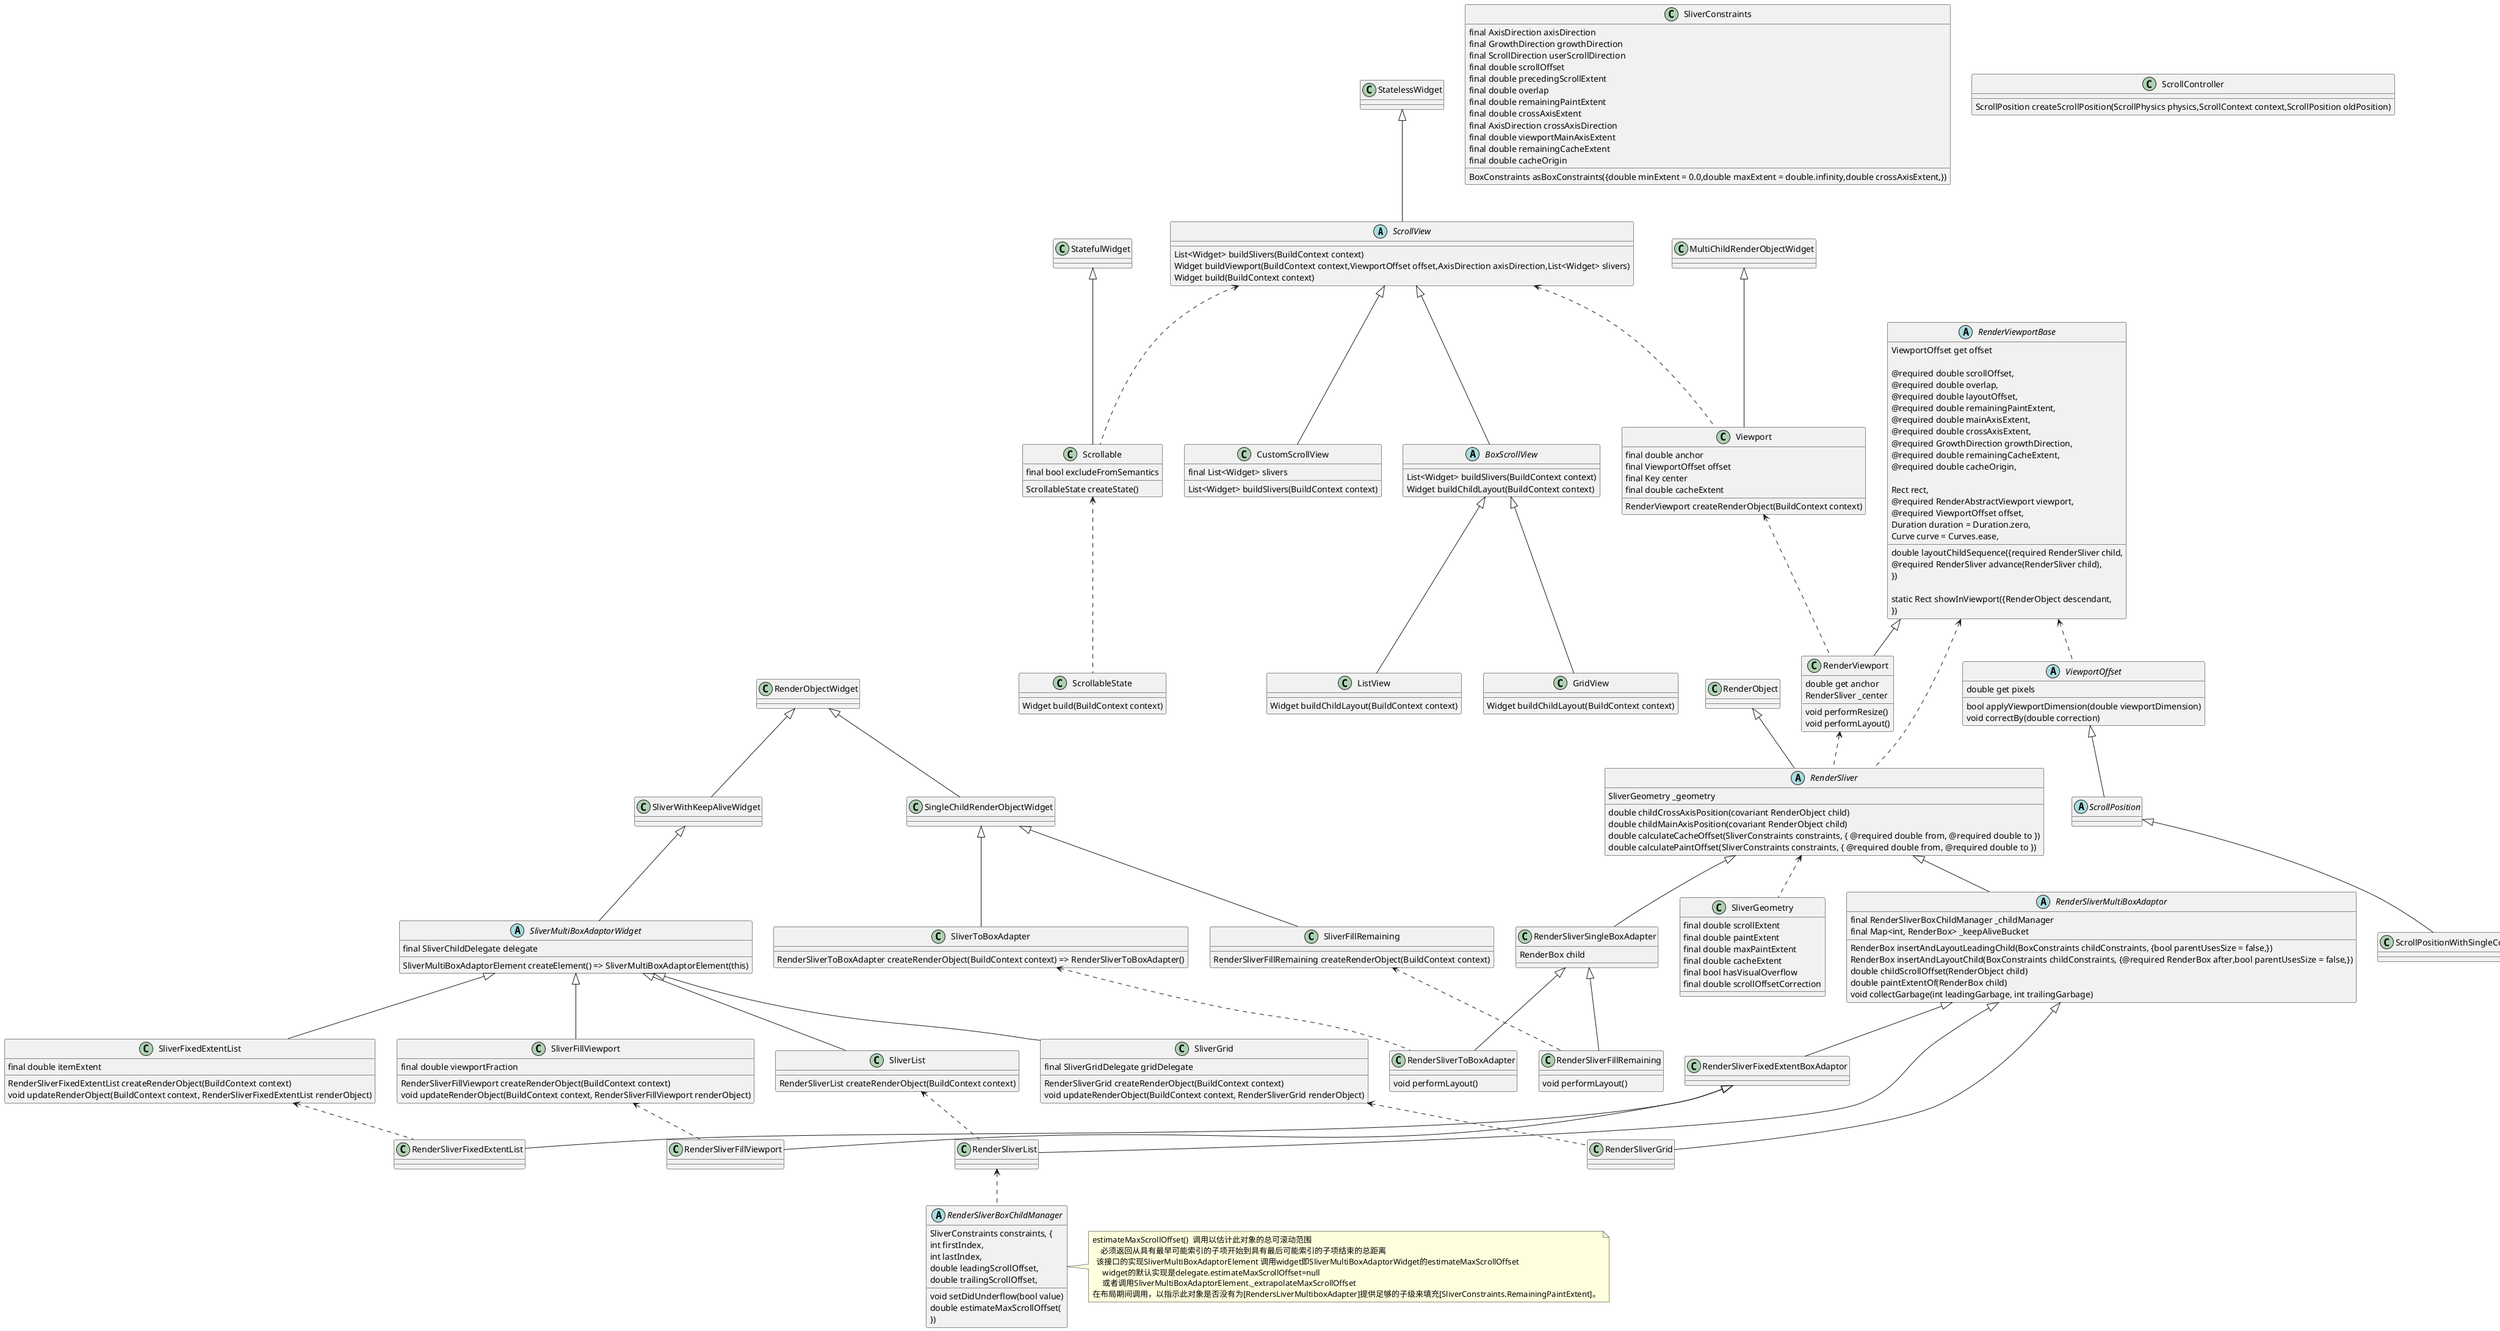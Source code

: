 @startuml

abstract class ScrollView{
  List<Widget> buildSlivers(BuildContext context)
  Widget buildViewport(BuildContext context,ViewportOffset offset,AxisDirection axisDirection,List<Widget> slivers)
  Widget build(BuildContext context)
}
'note right of ScrollView{
'  定义：滚动的widget
'  可滚动widget由三部分组成:
'    1 一个[Scrollable]widget，用于监听各种用户手势和实现滚动的交互设计
'    2 一个视口窗口widget，例如[Viewport]或[ShrinkWrappingViewport]通过仅显示滚动视图中widget的部分来实现滚动的视觉设计
'    3 一个或多个slivers，它们是可以组成创建各种滚动效果，例如列表，网格和扩展标题的widget
'  [ScrollView]通过创建[Scrollable]和视口并推迟到其子类来创建slivers来帮助编排这些片段
'  要控制滚动视图的初始滚动偏移，请提供设置了[ScrollController.initialScrollOffset]属性的[controller]
'
'  buildSlivers 构建要放置在视口内的窗口widget列表,子类应重写此方法以构建视口内部的slivers
'  buildSlivers 构建视口 子类可以重写此方法以更改视口的构建方式。如果[shrinkWrap]为true，则默认实现使用[ShrinkWrappingViewport]，否则使用常规[Viewport]
'
'  build 重写方法，将通过buildSlivers从子类获取的widget列表，通过buildSlivers构建的viewport和Scrollable这
'        三者组装到一起
'}

abstract class BoxScrollView{
  List<Widget> buildSlivers(BuildContext context)
  Widget buildChildLayout(BuildContext context)
}
'note left of BoxScrollView{
'  定义：使用单个子布局模型的[ScrollView]
'  buildSlivers: 重写ScrollView的方法，将从buildChildLayout获取的widget包裹在SliverPadding中，将其作为list返回
'  buildChildLayout :子类应重写此方法以构建布局模型 获取子类构建的widget
'}

class CustomScrollView{
   final List<Widget> slivers
   List<Widget> buildSlivers(BuildContext context)
}
'note right of CustomScrollView{
'  定义：使用slivers创建自定义滚动效果的[ScrollView]
'  [CustomScrollView]允许您直接提供[slivers]以创建各种滚动效果，例如列表，网格和扩展标题.例如，创建一个滚动视图，其中包含一个展开的app bar，
'  后跟一个列表和网格，使用三个slivers列表：[SliverAppBar]，[SliverList]，和[SliverGrid]
'
'
'   CustomScrollView必须接受       viewport 在CustomScrollView的父类ScrollView中
'  [Widget]中的[slivers]必须生成[RenderSliv​​er]对象，Viewport的createRenderObject为RenderViewport，而RenderViewport的父类RenderViewportBase
'      接受一个RenderSliver范型

'  要控制滚动视图的初始滚动偏移，请提供设置了[ScrollController.initialScrollOffset]属性的[controller]
'  [CustomScrollView]可以允许滚动状态更改时Talkback / VoiceOver通知用户。例如，在Android上公告可能被解读为“显示第1项至23项中的第10项”
'     生产这个公告，滚动视图需要三条信息：
'        1 第一个可见的子的索引index
'        2 孩子总数
'        3 可见孩子的总数
'  最后一个值可以由框架精确计算，但是前两个必须提供。大多数更高级别的可滚动widget自动提供此信息.例如，[ListView]为每个子widget自动提供
'    具有语义索引设并设置语义子级列表的长度
'  要确定可见索引，滚动视图需要一种方式关联每个可滚动item和一个语义索引index生成的语义。这个可以通过将子窗口小部件包装在[IndexedSemantics]中来完成
'  此语义索引不一定与可滚动widget的索引相同.因为某些小部件可能无法提供语义信息.考虑一个[new ListView.separated（）]：每个其他小部件都是
'  没有语义信息的分隔符.在这种情况下，只有奇数编号widget有一个语义索引（等于索引〜/ 2）.而且，此示例中的子项总数将是widgets数量的一半.
'    （[new ListView.separated（）]构造函数自动处理此问题.这仅用于此处作为示例
'  可见子项的总数可以通过构造函数参数`semanticChildCount`提供，这应该始终与[IndexedSemantics]中包含的小部件数相同
'
'  buildSlivers 重写方法，将slivers返回
'}

class ListView{
   Widget buildChildLayout(BuildContext context)
}

'note left of ListView{
'  buildChildLayout方法重写，如果子在滚动方向宽度itemExtent确定，返回SliverFixedExtentList，不确定则返回SliverList。这两者都是接受
'    SliverChildDelegate作为参数，至此将普通widget转换为sliver系列
'}

class GridView {
   Widget buildChildLayout(BuildContext context)
}
'note right of GridView{
'   重写buildChildLayout方法将SliverGridDelegate和SliverChildDelegate包装进SliverGrid返回
'}

class Scrollable{
  final bool excludeFromSemantics
  ScrollableState createState()
}

'note left of Scrollable{
'  定义：滚动的的widget
'  excludeFromSemantics  此[Scrollable]引入的滚动操作是否在语义树中公开,带溢出的文本字段通常是可滚动的，以确保用户可以到达输入文本的开头结尾.
'     但是，这些滚动操作通常不会暴露给语义层
'}

class ScrollableState{
   Widget build(BuildContext context)
}
'note left of ScrollableState{
'   build 重写方法，excludeFromSemantics为false，创建_ScrollSemantics，为true,创建_ScrollableScope。最后将结果通过ScrollBehavior的
'      buildViewportChrome创建widget
'
'       _ScrollableScope负责ScrollPosition的通知，RawGestureDetector负责手势，滚动通知
'}

class Viewport{
   final double anchor
   final ViewportOffset offset
   final Key center
   final double cacheExtent
   RenderViewport createRenderObject(BuildContext context)
}


'note right of Viewport{
'  定义： 内部更大的widget
'  [Viewport]是滚动机械的视觉主力。它根据其自身的维度和给定的[offset]显示一个children的子集。随着偏移量的变化，可以通过视口看到不同的孩子
'  [Viewport]主持一个双向的条子列表，锚定在位于零滚动偏移处的[center]sliver,中心小部件是根据[anchor]属性显示在视口中
'  子列表中早于[center]的sliver以反向[axisDirection]从[center]开始的逆序显示，例如，如果[axisDirection]是[AxisDirection.down]，
'   那么在center之前的第一个sliver位于[center]上方。子列表比[center]后来的条子,按顺序放在[axisDirection]中。例如，在前面的场景中，
'   [center]之后的第一个条子是位于[中心]下方
'  [视口]不能直接包含盒子类型的child。相反，使用[SliverList]，[SliverFixedExtentList]，[SliverGrid]或者 [SliverToBoxAdapter]
'
'  anchor 零滚动偏移的相对位置,例如，如果[anchor]为0.5且[axisDirection]为[AxisDirection.down]或[AxisDirection.up]，
'      则零滚动偏移量在视口中垂直居中.如果[anchor]为1.0，并且[axisDirection]为[AxisDirection.right]，则零滚动偏移为视口左边缘
'  offset 视口内的哪部分内容应该是可见的.[ViewportOffset.pixels]值确定视口用于选择要显示其内容的哪个部分的滚动偏移量.当用户滚动视口时，
'     此值会更改，这会更改显示的内容.通常是[ScrollPosition]
'  center [GrowthDirection.forward]增长方向的第一个孩子.[center]必须是ViewPort的child的key
'  cacheExtent 预加载？？ 在RenderViewportBase中有解释，视口在可见区域之前和之后有一个区域，用于缓存在用户滚动时即将变为可见的项目。落在此缓存区域中
'     的项目即使它们在屏幕上不是（还）可见，也会被布局。[cacheExtent]描述缓存区域在视口前端之前和后端之后延伸的像素数。
'     视口将尝试覆盖children的总范围是 前端前的[cacheExtent]+主轴的范围+后端后的[cacheExtent]
'     缓存区域还用于在iOS上实现隐式可访问性滚动，当辅助功能焦点从可见的视口中的项移动到缓存区中的不可见项时，框架将使用（隐式）滚动操作
'        将该项目带入视图
'}

class RenderViewport{
   double get anchor
   RenderSliver _center
   void performResize()
   void performLayout()
}
'note right of RenderViewport{
' 内部较大的渲染对象
' [RenderViewport]是滚动机械的视觉主力,它根据自己的维度和给出的[偏移]显示一个子项的子集，随着偏移量的变化，可以在视口中看到不同的孩子
' [RenderViewport]托管一个双向的条子列表，锚定在一个[center] sliver，位于零滚动偏移处。中心widget根据[anchor]属性显示在视口中
'      显示子列表中早于[中心]的条带从[center]开始反向[axisDirection]的逆序展示
' [RenderViewport]不能直接包含[RenderBox]子项。相反，使用 [RenderSliv​​erList]，[RenderSliv​​erFixedExtentList]，[RenderSliv​​erGrid]或
' [RenderSliv​​erToBoxAdapter]
'
'    performResize()  将viewport大小给Viewportoffset
'    performLayout   _attemptLayout->layoutChildSequence 返回correction->offset.correctBy(correction)
'                   通过offset确定整页的滚动偏移
'
'     anchor 零滚动偏移的相对位置   例如，如果[Anchor]为0.5，[AxisDirection]为[AxisDirection.Down]或[AxisDirection.Up]，
'        则零滚动偏移在视口中垂直居中。如果[Anchor]为1.0，[AxisDirection]为[AxisDirection.Right]，则零滚动偏移位于视口的左边缘
'     _center  成长方向的第一个孩子   当[offset.pixels]为“0”时，将位于[Anchor]定义位置的子项。
'         在[center]之后的子项将被放置在相对于[center]的[axisdirection]中。在[center]之前的子项将被放置在相对于[center]的[axisdirection]的相反位置。
'        [center]必须是vieport的子级
'}

abstract class RenderViewportBase{
   ViewportOffset get offset

   double layoutChildSequence({required RenderSliver child,
       @required double scrollOffset,
       @required double overlap,
       @required double layoutOffset,
       @required double remainingPaintExtent,
       @required double mainAxisExtent,
       @required double crossAxisExtent,
       @required GrowthDirection growthDirection,
       @required RenderSliver advance(RenderSliver child),
       @required double remainingCacheExtent,
       @required double cacheOrigin,
     })

   static Rect showInViewport({RenderObject descendant,
       Rect rect,
       @required RenderAbstractViewport viewport,
       @required ViewportOffset offset,
       Duration duration = Duration.zero,
       Curve curve = Curves.ease,
     })
}
'note right of RenderViewportBase{
'  内部较大的渲染对象的基类
'  此render object为的[RenderBox]中持有[RenderSliv​​er]的render对象提供共享代码
'  视口建立一个[axisDirection]，它定位了条子的坐标系，即基于滚动偏移而不是笛卡尔坐标
'  视口还会侦听[offset]，它决定了[SliverConstraints.scrollOffset]输入到条子布局协议
'  子类通常覆盖[performLayout]并调用[layoutChildSequence]，也许多次
'
'  layoutChildSequence() 决定viewport中children的大小和位置，此函数是子类中“performlayout”实现的主力。
'     布局以“child”开头，根据“advance”回调继续，并在“advance”返回空值时停止
'     返回遇到的第一个非零[Slivergometry.ScrollOffsetCorrection]，如果有的话。否则返回0.0。典型的调用者将重复调用此函数，直到它返回0.0
'
'     最终调用RenderSliver的layout进行布局
'
'   offset 视口中的内容的哪个部分应该可见 [viewport offset.pixels]值决定了视窗用来选择要显示的内容部分的滚动偏移量。
'      当用户滚动视区时，此值将更改，这将更改显示的内容。
'
'    showInViewport
'    //           scrollOffset
'        //                       0 +---------+
'        //                         |         |
'        //                       _ |         |
'        //    viewport position |  |         |
'        // with `descendant` at |  |         | _
'        //        trailing edge |_ | xxxxxxx |  | viewport position
'        //                         |         |  | with `descendant` at
'        //                         |         | _| leading edge
'        //                         |         |
'        //                     800 +---------+
'        //
'        // `trailingEdgeOffset`: Distance from scrollOffset 0 to the start of the
'        //                       viewport on the left in image above.
'        // `leadingEdgeOffset`: Distance from scrollOffset 0 to the start of the
'        //                      viewport on the right in image above.
'        //
'        // The viewport position on the left is achieved by setting `offset.pixels`
'        // to `trailingEdgeOffset`, the one on the right by setting it to
'        // `leadingEdgeOffset`.
''
'
'         布局顺序 SliverConstraints.scrollOffset  cacheOrigin1  viewport  cacheOrigin2  其他
'         scrollOffset = constraints.scrollOffset + constraints.cacheOrigin
'         constraints.remainingCacheExtent=viewport+cacheOrigin2
'         targetEndScrollOffset = scrollOffset + remainingExtent
'}

class SliverConstraints{
   final AxisDirection axisDirection
   final GrowthDirection growthDirection
   final ScrollDirection userScrollDirection
   final double scrollOffset
   final double precedingScrollExtent
   final double overlap
   final double remainingPaintExtent
   final double crossAxisExtent
   final AxisDirection crossAxisDirection
   final double viewportMainAxisExtent
   final double remainingCacheExtent
   final double cacheOrigin
   BoxConstraints asBoxConstraints({double minExtent = 0.0,double maxExtent = double.infinity,double crossAxisExtent,})
}

'note right of SliverConstraints{
'   overlap 在[AxisDirection]中，从对应于[ScrollOffset]的像素被绘制到第一个尚未被先前的条绘制的像素的像素数。
'      例如，如果前一条切片的[Slivergometry.Paintextent]为100.0像素，而[Slivergometry.Layoutextent]仅为50.0像素，
'      则此切片的[Overlap]将为50.0。
'      这通常被忽略，除非银条本身将被固定或浮动，并且希望避免在前一条银条下这样做。
'    remainingPaintExtent 小条应该考虑提供的内容像素数（提供的像素数比这多是低效的）
'        提供的实际像素数应在[rendersliver.geometry]中指定为[slivergometry.paintextent]。
'        该值可能是无限的，例如，如果viewport是无约束[rendershrinkwrappingviewport]
'        该值可能为0.0，例如，如果从向下垂直视口的底部滚动条
'         (剩余要绘制的大小，为0不用绘制此时已不可见)
'
'     remainingCacheExtent  描述从[CacheOrigin]开始，小条应该提供多少内容。
'           并非[RemainingCacheExtent]中的所有内容都可见，因为其中一些内容可能会落在视区的缓存区域中
'           每个小片段都应该开始在[CacheOrigin]布局内容，并尽量提供[RemainingCacheExtent]允许的内容
'           [RemainingCacheExtent]总是大于或等于[remainingPaintExtent]。位于[RemainingCacheExtent]中但位于[RemainingPaintExtent]外部的内容当前在视口中不可见。

'   crossAxisExtent  交叉轴上的像素数  对于垂直列表，这是条的宽度。
'    viewportMainAxisExtent  viewport在主轴上可以显示的像素数   对于垂直列表，这是视口的高度
'    cacheOrigin  缓存区域相对于[ScrollOffset]开始的位置
'
'     scrollOffset  在这个条子的坐标系中，当[GrowthDirection]是[GrowthDirection.Forward]时，
'        对应于这个条子在[AxisDirection]中最早可见部分的滚动偏移；当[GrowthDirection]是[GrowthDirection.Reverse]时，
'          对应于相反的[AxisDirection]方向的滚动偏移
'        例如，如果[AxisDirection]是[AxisDirection.Down]，而[GrowthDirection]是[GrowthDirection.Forward]，
'          则Scroll Offset是条带顶部滚动过视区顶部的量
'        此值通常用于计算是否仍应通过[SliVergeometry.Paintextent]和[SliVergeometry.Layoutextent]将此条线突出到视口中，
'           并考虑条子的起点在视口的起点之上的距离
'        对于顶部不超过视区顶部的切片，当[AxisDirection]为[AxisDirection.Down]且[GrowthDirection]为[GrowthDirection.Forward]时，
'           [ScrollOffset]为“0”。具有[ScrollOffset]`0'的片段集包括位于视口底部以下的所有片段。
'        [sliverconstraints.remainingpaintextent]通常用于完成计算滚动出的片段是否仍应部分从视图底部“凸出”的相同目标
'        这是否对应于棉条内容物的开始或结束取决于[生长方向]。

'   asBoxConstraints  返回[boxConstraints]以反映条带约束。对于具有[renderbox]子级的切片非常有用
'       “minextent”和“maxtent”用作主轴中的约束。如果非空，则将给定的“crossAxisExtent”用作十字轴中的紧约束。
'         否则，此对象的[CrossAxisExtent]将用作交叉轴中的约束
'}

abstract class ViewportOffset{
   double get pixels
   bool applyViewportDimension(double viewportDimension)
   void correctBy(double correction)
}

'note right of ViewportOffset{
'  视口中的内容的哪个部分应该可见 [viewport offset.pixels]值决定了视窗用来选择要显示的内容部分的滚动偏移量。
'         当用户滚动视区时，此值将更改，这将更改显示的内容。
'}

abstract class ScrollPosition{


}

class ScrollPositionWithSingleContext{

}

class ScrollController {
  ScrollPosition createScrollPosition(ScrollPhysics physics,ScrollContext context,ScrollPosition oldPosition)
}

'note right of ScrollController{
'   createScrollPosition  创建供[Scrollable]widget使用的[ScrollPosition]
'
'}


abstract class RenderSliver{
   SliverGeometry _geometry
   double childCrossAxisPosition(covariant RenderObject child)
   double childMainAxisPosition(covariant RenderObject child)
   double calculateCacheOffset(SliverConstraints constraints, { @required double from, @required double to })
   double calculatePaintOffset(SliverConstraints constraints, { @required double from, @required double to })
}

'note right of RenderSliver{
'   在视口中实现滚动效果的渲染对象的基类
'   [RenderViewport]有一个子条的列表。每个条子 - 字面上一个视口内容的切片 - 依次布局，在这个过程中覆盖视口（每次都会布置每条条子，
'      包括那些范围为零的因为它们“滚动”或超出范围视口的结尾。）
'   Slivers参与_sliver protocol_，其中在[layout]期间各自 sliver接收[SliverConstraints]对象并计算相应的描述它在视口中的位置[SliverGeometry]对象
'    这是类似于[RenderBox]使用的盒子协议，它得到一个 [BoxConstraints]作为输入并计算[Size]
'   Slivers有一个前沿，这是[SliverConstraints.scrollOffset]所描述的sliver开始的位置。条子有几个维度，其主要部分是[SliverGeometry.paintExtent]，
'     描述沿主轴的条子范围，从前沿开始到达视口的末端或结束sliver，以先到者为准
'   Slivers可以根据非线性时尚中不断变化的约束来改变尺寸，实现各种滚动效果
'   例如，各种[RenderSliv​​erPersistentHeader]子类，[SliverAppBar]基于此，尽管滚动偏移，仍能保持可见效果，或根据用户的滚动方向
'      [SliverConstraints.userScrollDirection]重新出现在不同的偏移处
'
'   编写RenderSliv​​er子类
'      Slivers可以有sliver孩子，或者来自另一个坐标系统的孩子，通常是盒子.有关盒子协议的详细信息，请参阅[RenderBox]。）
'      Slivers也可以有不同的子模型，通常有一个孩子或一个孩子的列表
'
'   条子的例子
'    一个单一孩子的条子的一个很好的例子，它本身也是一个条子，是[RenderSliv​​erPadding]，缩进其子项。条子到条子的render object
'    这样的对象必须为它孩子构造一个[SliverConstraints]对象，然后必须拿它的孩子的[SliverGeometry]并用它来形成它的[geometry]
'    另一种常见的独生子条是一条拥有单一[RenderBox]孩子的条子。一个例子是[RenderSliv​​erToBoxAdapter]，它放置一个盒子并在盒子周围自行调整大小
'      这样的条子必须使用其[SliverConstraints]为child创建[BoxConstraints]，将孩子布局（使用孩子的[layout]方法），
'       然后使用孩子的[RenderBox.size]生成条子的[SliverGeometry]。
'    最常见的条子是有多个孩子的条子。该最直接的例子是[RenderSliv​​erList]，它在主轴方向上一个接一个排列着它的children.和one-box-child sliver例子一样
'      它使用它的[constraints]来为孩子们创建一个[BoxConstraints]，然后它使用聚合来自其所有孩子的信息以生成其[geometry].不像一个孩子的案例，
'      然而，它处理实际上放置的孩子(和后面的 paints)是明智的。如果滚动偏移是1000像素，那么先前确定前三个孩子每个都是400像素高，
'      然后它将跳过前两个并以第三个孩子开始布局
'
'    Layout
'
'      当它们被布置时，条子决定它们的[geometry]，包括它们size（[SliverGeometry.paintExtent]）和下一个条子的位置（[SliverGeometry.layoutExtent]），
'      以及每个children的位置，基于视口的输入[constraints]，例如滚动偏移量（[SliverConstraints.scrollOffset]
'      例如，只是画一个100像素高的盒子的条子会说,当滚动偏移为零时，它[SliverGeometry.paintExtent]为100像素，
'      但是当滚动偏移量为75像素时它的[SliverGeometry.paintExtent]是25像素，并且当滚动偏移量为100像素或更多时，它会为零(这是假设
'      [SliverConstraints.remainingPaintExtent]超过100像素)
'      作为该系统的输入提供的各种尺寸在[constraints],它们在文档中有详细描述[SliverConstraints]类.[performLayout]函数必须采用这些[constraints]
'       并创建一个SliverGeometry]对象，它必须分配给[geometry]属性.可配置的几何体的不同尺寸是[SliverGeometry]类的文档中详细描述
'
'    Painting
'      除了实现布局外，条子还必须实现绘画。这是通过覆盖[paint]方法实现的
'      调用[paint]方法 使用[Canvas]带有以条子的左上角原点，_无论轴方向_的[Offset]
'      子类也应该覆盖[applyPaintTransform]来提供[Matrix4]描述每个孩子相对于条子的位置（除了其他方面，这由可访问性层使用，以确定孩子的界限。）
'
'    Hit testing
'      要实现命中测试，请覆盖[hitTestSelf]和[hitTestChildren]方法，或者，对于更复杂的情况，改为直接覆盖[hitTest]方法
'      要实际对指针事件做出反应，[handleEvent]方法可能是实现，默认情况下它什么都不做。 （通常手势由框协议中的widgets处理而不是直接的条子)
'
'    Helper methods
'      sliver应该实施的方法有很多种,这些使其他方法更容易实现。下面列出的每种方法文档都有详细说。此外，[RenderSliv​​erHelpers]类可用于
'      混合一些有用的方法
'
'    childScrollOffset
'      如果子类将子项定位在滚动偏移零以外的任何位置，它应该覆盖[childScrollOffset]。例如，[RenderSliv​​erList]和[RenderSliv​​erGrid]重写此方法，
'      但是[RenderSliv​​erToBoxAdapter]没有
'      除其他外，[Scrollable.ensureVisible]使用它
'
'    childMainAxisPosition
'      子类应该实现[childMainAxisPosition]来描述它们孩子们被定位的位置
'    childCrossAxisPosition
'      如果子类将子children放在横轴的另一个非0位置，然后它应该覆盖[childCrossAxisPosition]。例如 [RenderSliv​​erGrid]会覆盖此方法
'
'
'
'      _geometry sliver所占的空间  在viewport的performlayout中使用
'
'      childCrossAxisPosition() 默认返回0.0 （竖直列表，子在横轴距离父的边距）
'        返回沿十字轴的距离，该距离从该条[paint]坐标空间中十字轴的零到给定子对象的最近边
'        例如，如果[Constraints]将此片段描述为轴方向为[AxisDirection.Down]，则这是从片段左侧到子片段左侧的距离。
'           类似地，如果[constraints]将这个片段描述为轴方向为[axis direction.up]，那么这个值是相同的。
'           如果轴方向是[AxisDirection.Left]或[AxisDirection.Right]，则它是从条顶部到子顶部的距离。
'        为不可见的子项调用此命令无效
'
'      childMainAxisPosition() 返回从条子的前可见边到给定子对象最靠近该边的边的距离。
'         例如，如果[Constraints]将此小条描述为轴方向为[AxisDirection.Down]，则这是小条可见部分顶部到子条顶部的距离。
'           另一方面，如果[Constraints]将这个片段描述为轴方向为[AxisDirection.Up]，则这是从片段可见部分底部到子片段底部的距离。
'           在这两种情况下，这都是增加[SliverConstraints.ScrollOffset]和[SliverLogicalParentData.LayoutOffset]的方向。
'         对于[rendersliver]的子对象，子对象的前缘将是子对象的可见前缘，而不是子对象的局部滚动偏移0.0的部分。
'           对于不是[rendersliver]的子对象，例如[renderbox]子对象，它是到框边缘的实际距离，因为这些框不知道如何处理滚动
'         此方法与[ChildScrollOffset]不同，因为[ChildMainAxisPosition]给出了与条子的前可见边缘的距离，而[ChildScrollOffset]给出了与条子的零滚动偏移的距离。
'
'        calculateCacheOffset() 计算区域从“from”到“to”的部分，该部分位于视区的缓存范围内，
'            假设只有来自[sliverconstraints.cacheorigin]的区域（即[sliverconstraints.remainingcacheextent]高）可见，
'              并且滚动偏移和绘制之间的关系偏移量是线性的。
'            如果消耗的滚动偏移量与消耗的缓存范围之间不存在1:1的关系，则此方法无效
'        calculatePaintOffset()
'            计算区域从“from”到“to”可见的部分，假设只有[SliverConstraints.ScrollOffset]中的区域
'              （即[SliverConstraints.RemainingPaintextent]高）可见，并且滚动偏移和绘制偏移之间的关系是线性的
'            例如，如果约束的滚动偏移量为100，剩余的绘制范围为100，并且此方法的参数描述区域50..150，则返回值为50（从滚动偏移量100到滚动偏移量150）
'            如果消耗的滚动偏移量和消耗的绘制范围之间没有1:1的关系，则此方法无效。例如，如果小条始终绘制相同的量，
'              但使用与[SliverConstraints.ScrollOffset]成比例的滚动偏移范围，则此函数的结果将不一致。
'}

class SliverGeometry{
   final double scrollExtent
   final double paintExtent
   final double maxPaintExtent
   final double cacheExtent
   final bool hasVisualOverflow
   final double scrollOffsetCorrection
}

'note right of SliverGeometry{
'   描述RenderSliver占据的空间。 sliver可以以几种不同的方式占用空间，这就是这个类包含多个值的原因。
'   scrollExtent 此条具有内容的（估计的）总可滚动范围。  这是用户从这个条开始到这个条结束所需的滚动量。
'     该值用于计算可滚动条中所有条目的[SliverConstraints.ScrollOffset]，因此无论条当前是否在视口中，都应提供该值
'     在典型的滚动场景中，在整个滚动过程中，[ScrollExtent]对于一个小条是恒定的，而[PaintExtent]和[LayoutExtent]将从屏幕外的“0”前进到“0”和[ScrollExtent]之间，
'        因为小条部分滚动到屏幕内外，并且等于[ScrollExtent]，而小条是完全滚动的在屏幕上。但是，可以自定义这些关系以获得更多的特殊效果
'      如果[PaintExtent]小于布局期间提供的[SliveConstraints.RemainingPaintExtent]，则此值必须准确。
'
'   paintExtent  在当前视图中，条带所呈现的当前可见可视空间的数量，该条带覆盖了全部或部分[SliverConstraints.remainingPaintExtent]的条带子集。
'       此值不影响下一条棉条的定位方式。换句话说，如果该值为100，[layoutextent]为0，则放置在其后面的典型切片在绘制时最终将绘制在相同的100像素空间中。
'       这必须介于0和[SliveConstraints.RemainingPaintExtent]之间
'       此值通常在视口外为0，并且在滚动条进出视口时从0长大或缩小到0，除非滚动条希望获得特殊效果并在滚动时绘制。
'       这有助于计算下一条棉条的[SliverConstraints.overlap]

'   maxPaintExtent  如果[SliverConstraints.remainingPaintExtent]是无限的，这个条目的总paint量将能够提供
'        这由实现shrink-wrapping的视口使用，根据定义，这不能小于[paintextent]。
'   cacheExtent 在[SliverConstraints.RemainingCacheExtent]中，sliver消耗了多少像素
'        此值应等于或大于[LayoutExtent]，因为小条始终至少使用[SliveConstraints.RemainingCacheExtent]中的[LayoutExtent]，
'        如果它落在视区的缓存区域中，则可能会使用更多。
'         RenderViewport.cacheExtent 中指预加载的区域
'   hasVisualOverflow 此条是否有视觉溢出
'        默认情况下，该值为false，这意味着视口不需要剪裁其子对象。如果任何片段有视觉溢出，则该视口将对其子对象应用剪辑。
'
'    scrollOffsetCorrection  如果返回[rendersliver.performlayout]后该值为非零，则父级将调整滚动偏移，然后重新运行父级的整个布局
'      当值为非零时，[rendersliver]在构造[slivergometry]时不需要计算其余的值，也不需要对其子级调用[rendersliver.performlayout]，
'         因为在[sliverconstraints.scrolloffset]校正完成后，将在同一帧中再次对该条调用[rendersliver.performlayout]应用时，
'         其子项的正确[滑动测量]和布局可以计算
'      如果父对象也是[rendersliver]，则它必须在自己的[rendersliver.geometry]属性中传播此值，直到基于此值调整其偏移量的视口为止。
'}



abstract class RenderSliverMultiBoxAdaptor{
   final RenderSliverBoxChildManager _childManager
   final Map<int, RenderBox> _keepAliveBucket
   RenderBox insertAndLayoutLeadingChild(BoxConstraints childConstraints, {bool parentUsesSize = false,})
   RenderBox insertAndLayoutChild(BoxConstraints childConstraints, {@required RenderBox after,bool parentUsesSize = false,})
   double childScrollOffset(RenderObject child)
   double paintExtentOf(RenderBox child)
   void collectGarbage(int leadingGarbage, int trailingGarbage)
}
'note right of RenderSliverMultiBoxAdaptor{
'  有多个box children的sliver
'  [RenderSliv​​erMultiBoxAdaptor]是具有多个box children的条子的基类.子项由[RenderSliv​​erBoxChildManager]管理，允许子类在布局期间懒惰地创建子​​项
'  通常子类只会创建实际需要填充[SliverConstraints.remainingPaintExtent]的子项
'  从渲染对象添加和删除子项的合同是比普通渲染对象更严格
'     如果他们已经在布局过程中布局，除布局过程，儿童可以被移除
'     除了在[childManager]的调用期间，不能添加子项，然后仅当没有与该索引（或子项）对应的子项时（首先删除了与该索引对应的子项）
'   _keepAliveBucket 尽管节点不可见，但仍保持活动状态
'
'   insertAndLayoutLeadingChild()  在布局期间调用以在[firstchild]之前创建、添加和布局子级
'     调用[rendersliveboxchildmanager.createChild]以实际创建并添加子项（如果需要）。可以从缓存中获取子项；
'        请参阅[SliverMultiboxAdapterParentData.KeepAlive]。
'     返回新的子项，如果未获得子项，则返回空值
'     如果在此布局过程中尚未布局，则可以通过此调用移除先前是第一个子级的子级以及任何后续子级。在调用期间不应添加子项，
'       除了由“createchild”创建并返回的子项。
'
'     insertAndLayoutChild() 在布局期间调用，以在给定子级之后创建、添加和布局子级。
'        调用[rendersliveboxchildmanager.createChild]以实际创建并添加子项（如果需要）。可以从缓存中获取子项；
'           请参阅[SliverMultiboxAdapterParentData.KeepAlive]。
'
'
'    childScrollOffset() 返回child的layoutOffset
'    paintExtentOf()  返回主轴中给定子项的维度，如子项的[RenderBox.Size]属性所示。这仅在布局后有效。
'       竖直布局中，返回child.size.height
'
'    collectGarbage()  在布局后调用，在子列表的开头和结尾处可以垃圾收集的子列表数
'      属性[SliverMultiBoxAdaptorParentData.keepAlive]设置为true的子级将被删除到缓存中，而不是被删除
'      这种方法还收集以前存活但现在不再需要的任何孩子。因此，每次运行[performlayout]时都应该调用它，即使参数都为零
'         回收时 leadingGarbage每次去掉firstChild   trailingGarbage每次去掉lastChild
'}

class RenderSliverFixedExtentBoxAdaptor{

}
class RenderSliverList{

}

abstract class RenderSliverBoxChildManager{
    void setDidUnderflow(bool value)
    double estimateMaxScrollOffset(
        SliverConstraints constraints, {
        int firstIndex,
        int lastIndex,
        double leadingScrollOffset,
        double trailingScrollOffset,
      })
}

note right of RenderSliverBoxChildManager{
   estimateMaxScrollOffset()  调用以估计此对象的总可滚动范围
       必须返回从具有最早可能索引的子项开始到具有最后可能索引的子项结束的总距离
     该接口的实现SliverMultiBoxAdaptorElement 调用widget即SliverMultiBoxAdaptorWidget的estimateMaxScrollOffset
        widget的默认实现是delegate.estimateMaxScrollOffset=null
        或者调用SliverMultiBoxAdaptorElement._extrapolateMaxScrollOffset
   在布局期间调用，以指示此对象是否没有为[RendersLiverMultiboxAdapter]提供足够的子级来填充[SliverConstraints.RemainingPaintExtent]。
}

class RenderSliverGrid{

}



class RenderSliverFixedExtentList{
}

class SliverFixedExtentList{
}

class RenderSliverFillViewport{

}
abstract class SliverMultiBoxAdaptorWidget {
   final SliverChildDelegate delegate
   SliverMultiBoxAdaptorElement createElement() => SliverMultiBoxAdaptorElement(this)
}

'note right of SliverMultiBoxAdaptorWidget{
'  定义：有多个盒子的条子的基类
'  使用[SliverChildDelegate]帮助子类懒惰地构建他们的孩子
'}
class SliverList{
  RenderSliverList createRenderObject(BuildContext context)
}

class SliverGrid{
   final SliverGridDelegate gridDelegate
   RenderSliverGrid createRenderObject(BuildContext context)
   void updateRenderObject(BuildContext context, RenderSliverGrid renderObject)
}
class SliverFixedExtentList{
  final double itemExtent
  RenderSliverFixedExtentList createRenderObject(BuildContext context)
  void updateRenderObject(BuildContext context, RenderSliverFixedExtentList renderObject)
}

class SliverFillViewport{
  final double viewportFraction
  RenderSliverFillViewport createRenderObject(BuildContext context)
  void updateRenderObject(BuildContext context, RenderSliverFillViewport renderObject)
}
'note right of SliverFillViewport{
'  包含多个子框的子条，每个子框填充视口
'  [SliverFillViewport]将其子项放在主轴的线性数组中
'  每个孩子的大小都可以填充视口，包括主视图和cross轴
'  viewportFraction 每个子项应填充主轴的视口部分,如果此分数小于1.0，则在一次可以看到多个子项,如果此分数大于1.0，则每个子项将大于主轴中的视口
' }
class RenderSliverSingleBoxAdapter{
   RenderBox child
}

' note right of RenderSliverSingleBoxAdapter{
'    包含一个[RenderBox]的[RenderSliver]类
' }

class SliverToBoxAdapter{
   RenderSliverToBoxAdapter createRenderObject(BuildContext context) => RenderSliverToBoxAdapter()
}
'note right of SliverToBoxAdapter{
'  包含单个box widget的sliver
'  Slivers是特殊用途的小部件，可以使用 [CustomScrollView]组合创建自定义滚动效果
'  一个[SliverToBoxAdapter]是一个基本的条子，它创建了返回一个基于通常盒子的桥梁
'  使用多个[SliverToBoxAdapter]小部件来显示多个[CustomScrollView]中的框小部件，考虑使用[SliverList]，[SliverFixedExtentList]，
'   [SliverPrototypeExtentList]或[SliverGrid]，那些更有效，因为它们只实例化那些实际上是通过滚动视图的视口可见的孩子
'}
class RenderSliverToBoxAdapter{
   void performLayout()
}
'note right of RenderSliverToBoxAdapter{
'  包含单个[RenderBox]的[RenderSliv​​er]
'  如果不可见，孩子将不会被布置。它的大小根据对主轴中孩子的偏好，并有严格的约束,将其强制为横轴的视口尺寸
'}

class SliverFillRemaining{
  RenderSliverFillRemaining createRenderObject(BuildContext context)
}
'note right of SliverFillRemaining{
'  包含单个盒子的条子，填充剩余的视口空间
'  [SliverFillRemaining]调整其子项的大小以填充cross轴中的视口并填充主轴视口中的剩余空间
'  通常，这将是视口中的最后一个条子，因为（根据定义）除了这条条子之外，什么都没有空间
'}

class RenderSliverFillRemaining{
  void performLayout()
}



StatelessWidget <|-- ScrollView
ScrollView      <|-- BoxScrollView
ScrollView      <|-- CustomScrollView
ScrollView      <.. Scrollable
ScrollView      <.. Viewport

BoxScrollView   <|-- ListView
BoxScrollView   <|-- GridView

StatefulWidget  <|-- Scrollable
Scrollable      <.. ScrollableState
MultiChildRenderObjectWidget <|-- Viewport
Viewport <.. RenderViewport
RenderViewportBase <|-- RenderViewport
RenderViewportBase <.. RenderSliver
RenderViewportBase <.. ViewportOffset
ViewportOffset     <|-- ScrollPosition
ScrollPosition     <|--  ScrollPositionWithSingleContext

RenderViewport <.. RenderSliver

RenderObject <|-- RenderSliver

RenderSliver <|-- RenderSliverMultiBoxAdaptor
RenderSliver <|-- RenderSliverSingleBoxAdapter
RenderSliver <.. SliverGeometry

RenderSliverMultiBoxAdaptor <|-- RenderSliverList
RenderSliverMultiBoxAdaptor <|-- RenderSliverGrid
RenderSliverMultiBoxAdaptor <|-- RenderSliverFixedExtentBoxAdaptor
RenderSliverFixedExtentBoxAdaptor <|-- RenderSliverFixedExtentList
RenderSliverFixedExtentBoxAdaptor <|-- RenderSliverFillViewport
RenderObjectWidget          <|-- SliverWithKeepAliveWidget
SliverWithKeepAliveWidget   <|-- SliverMultiBoxAdaptorWidget
SliverMultiBoxAdaptorWidget <|-- SliverList
SliverMultiBoxAdaptorWidget <|-- SliverGrid
SliverMultiBoxAdaptorWidget <|-- SliverFixedExtentList
SliverMultiBoxAdaptorWidget <|-- SliverFillViewport

SliverList                  <..  RenderSliverList
RenderSliverList            <..  RenderSliverBoxChildManager
SliverFixedExtentList       <..  RenderSliverFixedExtentList
SliverGrid                  <..  RenderSliverGrid
SliverFillViewport          <..  RenderSliverFillViewport

RenderObjectWidget            <|-- SingleChildRenderObjectWidget
SingleChildRenderObjectWidget <|-- SliverToBoxAdapter
SingleChildRenderObjectWidget <|-- SliverFillRemaining

RenderSliverSingleBoxAdapter  <|-- RenderSliverToBoxAdapter
RenderSliverSingleBoxAdapter  <|-- RenderSliverFillRemaining
SliverToBoxAdapter          <..  RenderSliverToBoxAdapter
SliverFillRemaining         <..  RenderSliverFillRemaining
@enduml